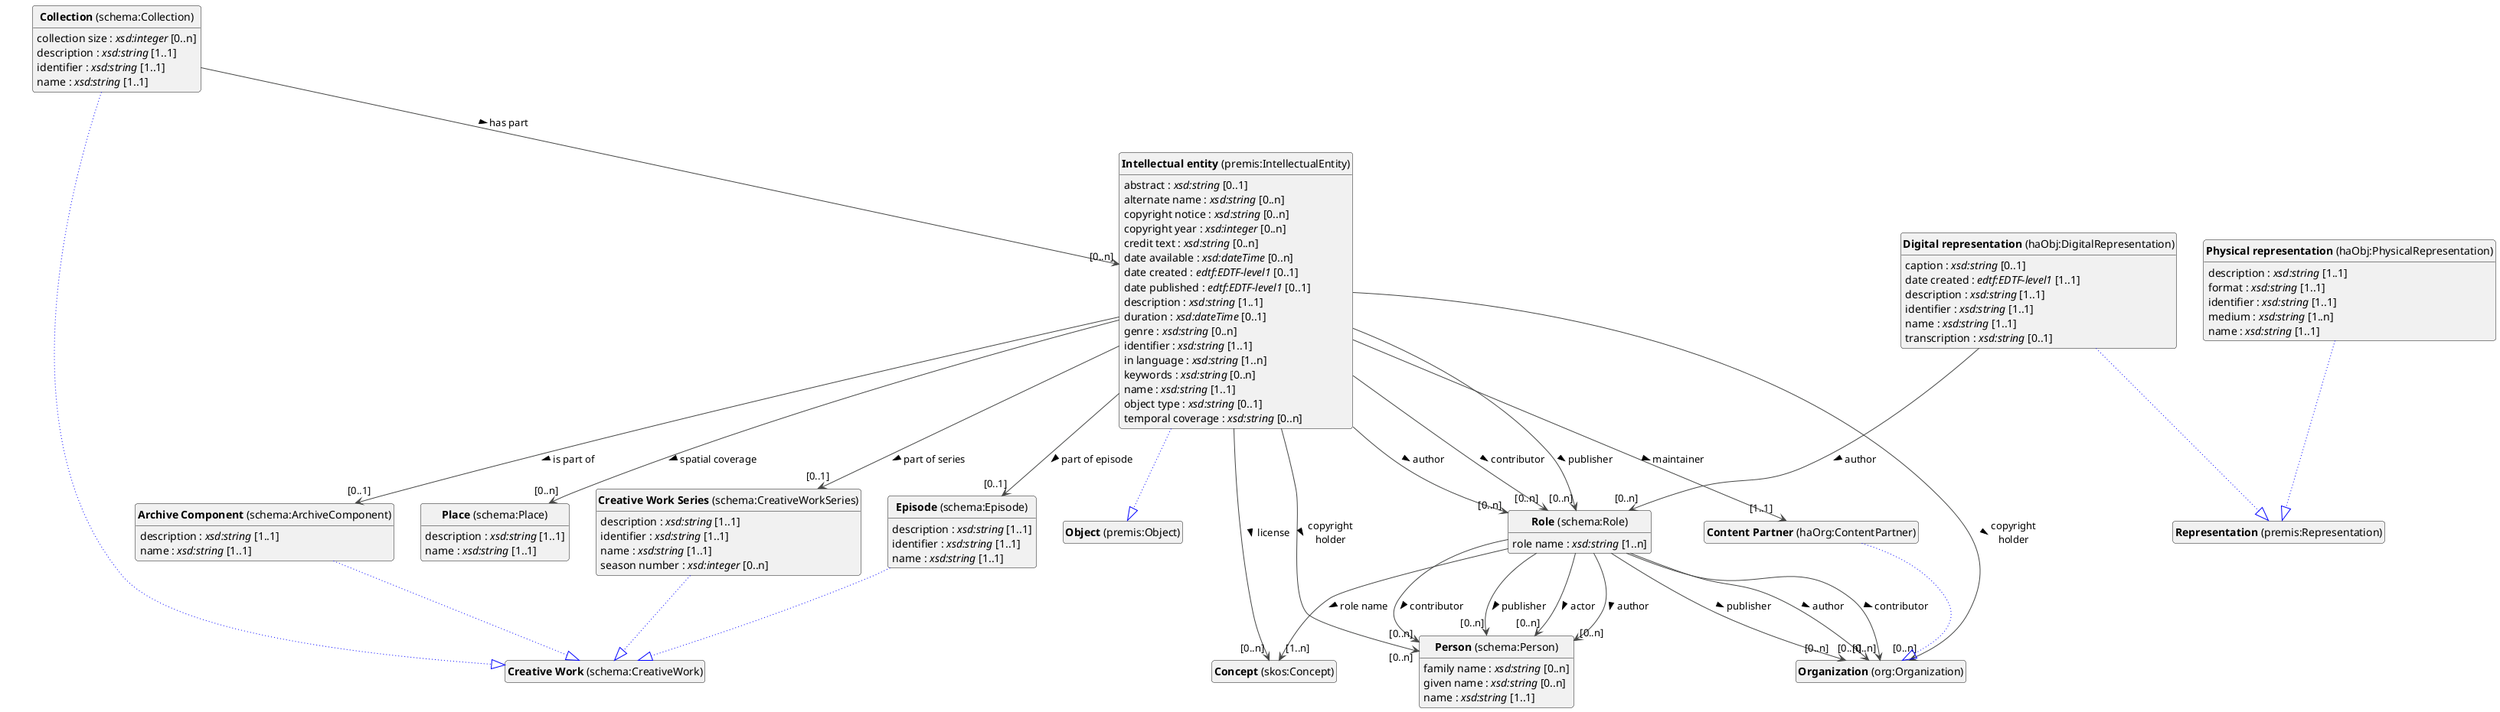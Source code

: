 @startuml
!theme vibrant
skinparam classFontSize 14
!define LIGHTORANGE
skinparam componentStyle uml2
skinparam wrapMessageWidth 100
' skinparam ArrowColor #Maroon
' Remove shadows
skinparam shadowing false
'skinparam linetype polyline
skinparam ArrowMessageAlignment left


class "<b>Intellectual entity</b> (premis:IntellectualEntity)" as premis_IntellectualEntity [[#premis%3AIntellectualEntity]]
class "<b>Object</b> (premis:Object)" as premis_Object [[#premis%3AObject]]
class "<b>Physical representation</b> (haObj:PhysicalRepresentation)" as haObj_PhysicalRepresentation [[#haObj%3APhysicalRepresentation]]
class "<b>Representation</b> (premis:Representation)" as premis_Representation [[#premis%3ARepresentation]]
class "<b>Digital representation</b> (haObj:DigitalRepresentation)" as haObj_DigitalRepresentation [[#haObj%3ADigitalRepresentation]]
class "<b>Representation</b> (premis:Representation)" as premis_Representation [[#premis%3ARepresentation]]
class "<b>Creative Work Series</b> (schema:CreativeWorkSeries)" as schema_CreativeWorkSeries [[#schema%3ACreativeWorkSeries]]
class "<b>Creative Work</b> (schema:CreativeWork)" as schema_CreativeWork [[#schema%3ACreativeWork]]
class "<b>Episode</b> (schema:Episode)" as schema_Episode [[#schema%3AEpisode]]
class "<b>Creative Work</b> (schema:CreativeWork)" as schema_CreativeWork [[#schema%3ACreativeWork]]
class "<b>Place</b> (schema:Place)" as schema_Place [[#schema%3APlace]]
class "<b>Archive Component</b> (schema:ArchiveComponent)" as schema_ArchiveComponent [[#schema%3AArchiveComponent]]
class "<b>Creative Work</b> (schema:CreativeWork)" as schema_CreativeWork [[#schema%3ACreativeWork]]
class "<b>Role</b> (schema:Role)" as schema_Role [[#schema%3ARole]]
class "<b>Person</b> (schema:Person)" as schema_Person [[#schema%3APerson]]
class "<b>Collection</b> (schema:Collection)" as schema_Collection [[#schema%3ACollection]]
class "<b>Creative Work</b> (schema:CreativeWork)" as schema_CreativeWork [[#schema%3ACreativeWork]]
class "<b>Content Partner</b> (haOrg:ContentPartner)" as haOrg_ContentPartner [[#haOrg%3AContentPartner]]
class "<b>Organization</b> (org:Organization)" as org_Organization [[#org%3AOrganization]]
class "<b>Concept</b> (skos:Concept)" as skos_Concept [[#skos%3AConcept]]
class "<b>Organization</b> (org:Organization)" as org_Organization [[#org%3AOrganization]]

premis_IntellectualEntity --|> premis_Object #blue;line.dotted;text:blue


premis_IntellectualEntity : abstract : <i>xsd:string</i> [0..1]

premis_IntellectualEntity : alternate name : <i>xsd:string</i> [0..n]


premis_IntellectualEntity --> "[0..n]" schema_Role : author >

premis_IntellectualEntity --> "[0..n]" schema_Role : contributor >

premis_IntellectualEntity --> "[0..n]" schema_Person : copyright holder >
premis_IntellectualEntity --> "[0..n]" org_Organization : copyright holder >
premis_IntellectualEntity : copyright notice : <i>xsd:string</i> [0..n]

premis_IntellectualEntity : copyright year : <i>xsd:integer</i> [0..n]

premis_IntellectualEntity : credit text : <i>xsd:string</i> [0..n]

premis_IntellectualEntity : date available : <i>xsd:dateTime</i> [0..n]

premis_IntellectualEntity : date created : <i>edtf:EDTF-level1</i> [0..1]

premis_IntellectualEntity : date published : <i>edtf:EDTF-level1</i> [0..1]

premis_IntellectualEntity : description : <i>xsd:string</i> [1..1]

premis_IntellectualEntity : duration : <i>xsd:dateTime</i> [0..1]

premis_IntellectualEntity : genre : <i>xsd:string</i> [0..n]

premis_IntellectualEntity : identifier : <i>xsd:string</i> [1..1]

premis_IntellectualEntity : in language : <i>xsd:string</i> [1..n]


premis_IntellectualEntity --> "[0..1]" schema_ArchiveComponent : is part of >
premis_IntellectualEntity : keywords : <i>xsd:string</i> [0..n]


premis_IntellectualEntity --> "[0..n]" skos_Concept : license >

premis_IntellectualEntity --> "[1..1]" haOrg_ContentPartner : maintainer >
premis_IntellectualEntity : name : <i>xsd:string</i> [1..1]

premis_IntellectualEntity : object type : <i>xsd:string</i> [0..1]


premis_IntellectualEntity --> "[0..1]" schema_Episode : part of episode >

premis_IntellectualEntity --> "[0..1]" schema_CreativeWorkSeries : part of series >

premis_IntellectualEntity --> "[0..n]" schema_Role : publisher >

premis_IntellectualEntity --> "[0..n]" schema_Place : spatial coverage >
premis_IntellectualEntity : temporal coverage : <i>xsd:string</i> [0..n]


haObj_PhysicalRepresentation --|> premis_Representation #blue;line.dotted;text:blue

haObj_PhysicalRepresentation : description : <i>xsd:string</i> [1..1]

haObj_PhysicalRepresentation : format : <i>xsd:string</i> [1..1]

haObj_PhysicalRepresentation : identifier : <i>xsd:string</i> [1..1]

haObj_PhysicalRepresentation : medium : <i>xsd:string</i> [1..n]

haObj_PhysicalRepresentation : name : <i>xsd:string</i> [1..1]


haObj_DigitalRepresentation --|> premis_Representation #blue;line.dotted;text:blue


haObj_DigitalRepresentation --> "[0..n]" schema_Role : author >
haObj_DigitalRepresentation : caption : <i>xsd:string</i> [0..1]

haObj_DigitalRepresentation : date created : <i>edtf:EDTF-level1</i> [1..1]

haObj_DigitalRepresentation : description : <i>xsd:string</i> [1..1]

haObj_DigitalRepresentation : identifier : <i>xsd:string</i> [1..1]

haObj_DigitalRepresentation : name : <i>xsd:string</i> [1..1]

haObj_DigitalRepresentation : transcription : <i>xsd:string</i> [0..1]


schema_CreativeWorkSeries --|> schema_CreativeWork #blue;line.dotted;text:blue

schema_CreativeWorkSeries : description : <i>xsd:string</i> [1..1]

schema_CreativeWorkSeries : identifier : <i>xsd:string</i> [1..1]

schema_CreativeWorkSeries : name : <i>xsd:string</i> [1..1]

schema_CreativeWorkSeries : season number : <i>xsd:integer</i> [0..n]


schema_Episode --|> schema_CreativeWork #blue;line.dotted;text:blue

schema_Episode : description : <i>xsd:string</i> [1..1]

schema_Episode : identifier : <i>xsd:string</i> [1..1]

schema_Episode : name : <i>xsd:string</i> [1..1]



schema_Place : description : <i>xsd:string</i> [1..1]

schema_Place : name : <i>xsd:string</i> [1..1]


schema_ArchiveComponent --|> schema_CreativeWork #blue;line.dotted;text:blue

schema_ArchiveComponent : description : <i>xsd:string</i> [1..1]

schema_ArchiveComponent : name : <i>xsd:string</i> [1..1]




schema_Role --> "[0..n]" schema_Person : actor >

schema_Role --> "[0..n]" schema_Person : author >
schema_Role --> "[0..n]" org_Organization : author >

schema_Role --> "[0..n]" schema_Person : contributor >
schema_Role --> "[0..n]" org_Organization : contributor >

schema_Role --> "[0..n]" schema_Person : publisher >
schema_Role --> "[0..n]" org_Organization : publisher >
schema_Role : role name : <i>xsd:string</i> [1..n]

schema_Role --> "[1..n]" skos_Concept : role name >


schema_Person : family name : <i>xsd:string</i> [0..n]

schema_Person : given name : <i>xsd:string</i> [0..n]

schema_Person : name : <i>xsd:string</i> [1..1]


schema_Collection --|> schema_CreativeWork #blue;line.dotted;text:blue

schema_Collection : collection size : <i>xsd:integer</i> [0..n]

schema_Collection : description : <i>xsd:string</i> [1..1]


schema_Collection --> "[0..n]" premis_IntellectualEntity : has part >
schema_Collection : identifier : <i>xsd:string</i> [1..1]

schema_Collection : name : <i>xsd:string</i> [1..1]


haOrg_ContentPartner --|> org_Organization #blue;line.dotted;text:blue







hide circle
hide methods
hide empty members
@enduml


